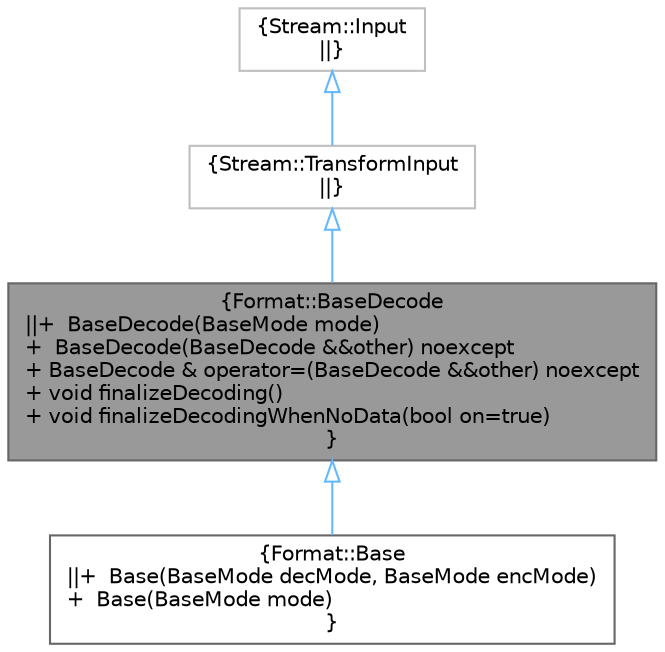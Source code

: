 digraph "Format::BaseDecode"
{
 // LATEX_PDF_SIZE
  bgcolor="transparent";
  edge [fontname=Helvetica,fontsize=10,labelfontname=Helvetica,labelfontsize=10];
  node [fontname=Helvetica,fontsize=10,shape=box,height=0.2,width=0.4];
  Node1 [label="{Format::BaseDecode\n||+  BaseDecode(BaseMode mode)\l+  BaseDecode(BaseDecode &&other) noexcept\l+ BaseDecode & operator=(BaseDecode &&other) noexcept\l+ void finalizeDecoding()\l+ void finalizeDecodingWhenNoData(bool on=true)\l}",height=0.2,width=0.4,color="gray40", fillcolor="grey60", style="filled", fontcolor="black",tooltip="Stream::Input Base decoder."];
  Node2 -> Node1 [dir="back",color="steelblue1",style="solid",arrowtail="onormal"];
  Node2 [label="{Stream::TransformInput\n||}",height=0.2,width=0.4,color="grey75", fillcolor="white", style="filled",URL="/tmp/build/x64/Release/Stream/tag.xml$db/d03/classStream_1_1TransformInput.html",tooltip=" "];
  Node3 -> Node2 [dir="back",color="steelblue1",style="solid",arrowtail="onormal"];
  Node3 [label="{Stream::Input\n||}",height=0.2,width=0.4,color="grey75", fillcolor="white", style="filled",URL="/tmp/build/x64/Release/Stream/tag.xml$d7/d83/classStream_1_1Input.html",tooltip=" "];
  Node1 -> Node4 [dir="back",color="steelblue1",style="solid",arrowtail="onormal"];
  Node4 [label="{Format::Base\n||+  Base(BaseMode decMode, BaseMode encMode)\l+  Base(BaseMode mode)\l}",height=0.2,width=0.4,color="gray40", fillcolor="white", style="filled",URL="$db/df1/classFormat_1_1Base.html",tooltip="Stream::Input / Stream::Output Base decoder and encoder."];
}
